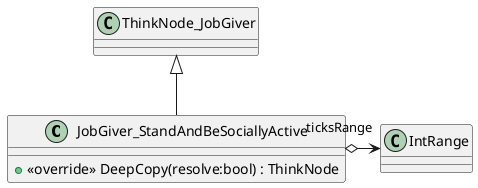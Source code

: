 @startuml
class JobGiver_StandAndBeSociallyActive {
    + <<override>> DeepCopy(resolve:bool) : ThinkNode
}
ThinkNode_JobGiver <|-- JobGiver_StandAndBeSociallyActive
JobGiver_StandAndBeSociallyActive o-> "ticksRange" IntRange
@enduml
